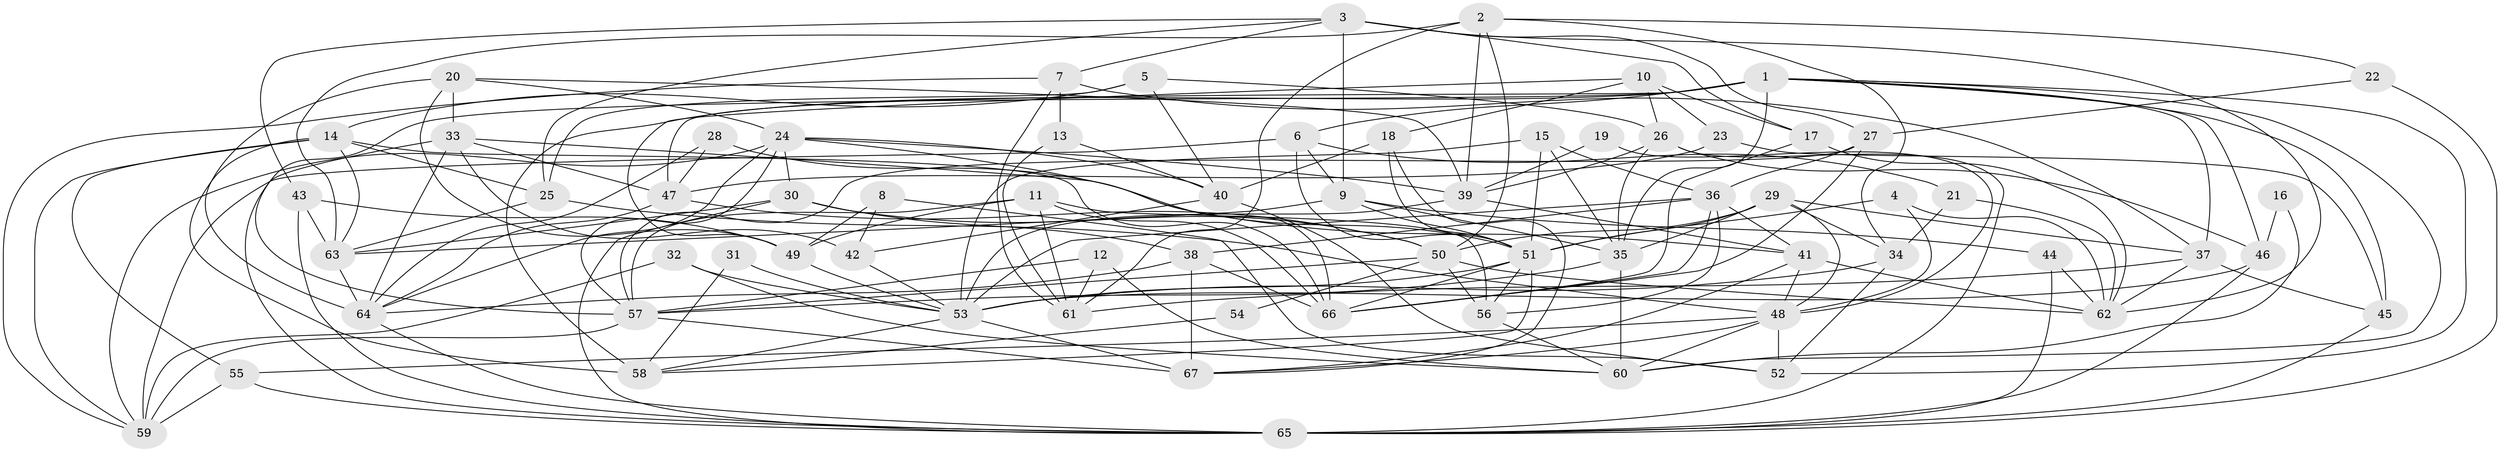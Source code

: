 // original degree distribution, {4: 0.23134328358208955, 5: 0.21641791044776118, 6: 0.08208955223880597, 3: 0.2835820895522388, 2: 0.13432835820895522, 7: 0.03731343283582089, 8: 0.014925373134328358}
// Generated by graph-tools (version 1.1) at 2025/26/03/09/25 03:26:18]
// undirected, 67 vertices, 185 edges
graph export_dot {
graph [start="1"]
  node [color=gray90,style=filled];
  1;
  2;
  3;
  4;
  5;
  6;
  7;
  8;
  9;
  10;
  11;
  12;
  13;
  14;
  15;
  16;
  17;
  18;
  19;
  20;
  21;
  22;
  23;
  24;
  25;
  26;
  27;
  28;
  29;
  30;
  31;
  32;
  33;
  34;
  35;
  36;
  37;
  38;
  39;
  40;
  41;
  42;
  43;
  44;
  45;
  46;
  47;
  48;
  49;
  50;
  51;
  52;
  53;
  54;
  55;
  56;
  57;
  58;
  59;
  60;
  61;
  62;
  63;
  64;
  65;
  66;
  67;
  1 -- 6 [weight=1.0];
  1 -- 35 [weight=1.0];
  1 -- 37 [weight=1.0];
  1 -- 45 [weight=1.0];
  1 -- 46 [weight=1.0];
  1 -- 47 [weight=1.0];
  1 -- 52 [weight=1.0];
  1 -- 57 [weight=2.0];
  1 -- 58 [weight=3.0];
  1 -- 60 [weight=1.0];
  2 -- 22 [weight=1.0];
  2 -- 34 [weight=1.0];
  2 -- 39 [weight=1.0];
  2 -- 50 [weight=1.0];
  2 -- 61 [weight=1.0];
  2 -- 63 [weight=1.0];
  3 -- 7 [weight=1.0];
  3 -- 9 [weight=1.0];
  3 -- 17 [weight=1.0];
  3 -- 25 [weight=1.0];
  3 -- 27 [weight=1.0];
  3 -- 43 [weight=1.0];
  3 -- 62 [weight=1.0];
  4 -- 48 [weight=1.0];
  4 -- 51 [weight=1.0];
  4 -- 62 [weight=1.0];
  5 -- 14 [weight=1.0];
  5 -- 25 [weight=1.0];
  5 -- 26 [weight=1.0];
  5 -- 40 [weight=1.0];
  6 -- 9 [weight=1.0];
  6 -- 21 [weight=1.0];
  6 -- 51 [weight=1.0];
  6 -- 59 [weight=1.0];
  7 -- 13 [weight=1.0];
  7 -- 37 [weight=1.0];
  7 -- 59 [weight=1.0];
  7 -- 61 [weight=1.0];
  8 -- 42 [weight=1.0];
  8 -- 49 [weight=1.0];
  8 -- 52 [weight=1.0];
  9 -- 35 [weight=2.0];
  9 -- 44 [weight=2.0];
  9 -- 51 [weight=1.0];
  9 -- 63 [weight=1.0];
  10 -- 17 [weight=2.0];
  10 -- 18 [weight=1.0];
  10 -- 23 [weight=1.0];
  10 -- 26 [weight=1.0];
  10 -- 49 [weight=1.0];
  11 -- 49 [weight=1.0];
  11 -- 56 [weight=1.0];
  11 -- 57 [weight=1.0];
  11 -- 61 [weight=1.0];
  11 -- 66 [weight=1.0];
  12 -- 57 [weight=1.0];
  12 -- 60 [weight=1.0];
  12 -- 61 [weight=1.0];
  13 -- 40 [weight=1.0];
  13 -- 61 [weight=1.0];
  14 -- 25 [weight=1.0];
  14 -- 55 [weight=1.0];
  14 -- 58 [weight=1.0];
  14 -- 59 [weight=1.0];
  14 -- 63 [weight=1.0];
  14 -- 66 [weight=1.0];
  15 -- 35 [weight=1.0];
  15 -- 36 [weight=1.0];
  15 -- 51 [weight=1.0];
  15 -- 53 [weight=1.0];
  16 -- 46 [weight=1.0];
  16 -- 60 [weight=1.0];
  17 -- 62 [weight=1.0];
  17 -- 66 [weight=2.0];
  18 -- 40 [weight=1.0];
  18 -- 51 [weight=1.0];
  18 -- 67 [weight=1.0];
  19 -- 39 [weight=1.0];
  19 -- 48 [weight=1.0];
  20 -- 24 [weight=1.0];
  20 -- 33 [weight=1.0];
  20 -- 39 [weight=1.0];
  20 -- 49 [weight=1.0];
  20 -- 64 [weight=1.0];
  21 -- 34 [weight=1.0];
  21 -- 62 [weight=1.0];
  22 -- 27 [weight=1.0];
  22 -- 65 [weight=1.0];
  23 -- 45 [weight=1.0];
  23 -- 47 [weight=1.0];
  24 -- 30 [weight=1.0];
  24 -- 39 [weight=1.0];
  24 -- 40 [weight=1.0];
  24 -- 57 [weight=1.0];
  24 -- 59 [weight=1.0];
  24 -- 64 [weight=1.0];
  24 -- 66 [weight=1.0];
  25 -- 48 [weight=1.0];
  25 -- 63 [weight=1.0];
  26 -- 35 [weight=1.0];
  26 -- 39 [weight=1.0];
  26 -- 46 [weight=1.0];
  26 -- 65 [weight=1.0];
  27 -- 36 [weight=1.0];
  27 -- 57 [weight=1.0];
  27 -- 66 [weight=1.0];
  28 -- 47 [weight=1.0];
  28 -- 51 [weight=1.0];
  28 -- 64 [weight=1.0];
  29 -- 34 [weight=1.0];
  29 -- 35 [weight=1.0];
  29 -- 37 [weight=1.0];
  29 -- 48 [weight=1.0];
  29 -- 50 [weight=1.0];
  29 -- 51 [weight=1.0];
  30 -- 38 [weight=1.0];
  30 -- 50 [weight=1.0];
  30 -- 63 [weight=1.0];
  30 -- 65 [weight=1.0];
  31 -- 53 [weight=1.0];
  31 -- 58 [weight=1.0];
  32 -- 53 [weight=1.0];
  32 -- 59 [weight=1.0];
  32 -- 60 [weight=1.0];
  33 -- 41 [weight=1.0];
  33 -- 42 [weight=1.0];
  33 -- 47 [weight=1.0];
  33 -- 64 [weight=1.0];
  33 -- 65 [weight=1.0];
  34 -- 52 [weight=1.0];
  34 -- 53 [weight=1.0];
  35 -- 57 [weight=1.0];
  35 -- 60 [weight=1.0];
  36 -- 38 [weight=1.0];
  36 -- 41 [weight=1.0];
  36 -- 53 [weight=1.0];
  36 -- 56 [weight=1.0];
  36 -- 66 [weight=1.0];
  37 -- 45 [weight=1.0];
  37 -- 61 [weight=1.0];
  37 -- 62 [weight=1.0];
  38 -- 64 [weight=1.0];
  38 -- 66 [weight=1.0];
  38 -- 67 [weight=1.0];
  39 -- 41 [weight=1.0];
  39 -- 53 [weight=1.0];
  40 -- 42 [weight=1.0];
  40 -- 52 [weight=1.0];
  41 -- 48 [weight=1.0];
  41 -- 62 [weight=1.0];
  41 -- 67 [weight=1.0];
  42 -- 53 [weight=1.0];
  43 -- 49 [weight=1.0];
  43 -- 63 [weight=1.0];
  43 -- 65 [weight=1.0];
  44 -- 62 [weight=1.0];
  44 -- 65 [weight=1.0];
  45 -- 65 [weight=1.0];
  46 -- 53 [weight=1.0];
  46 -- 65 [weight=1.0];
  47 -- 50 [weight=1.0];
  47 -- 64 [weight=2.0];
  48 -- 52 [weight=1.0];
  48 -- 55 [weight=1.0];
  48 -- 60 [weight=1.0];
  48 -- 67 [weight=1.0];
  49 -- 53 [weight=1.0];
  50 -- 54 [weight=4.0];
  50 -- 56 [weight=1.0];
  50 -- 57 [weight=1.0];
  50 -- 62 [weight=1.0];
  51 -- 53 [weight=1.0];
  51 -- 56 [weight=1.0];
  51 -- 58 [weight=1.0];
  51 -- 66 [weight=1.0];
  53 -- 58 [weight=1.0];
  53 -- 67 [weight=2.0];
  54 -- 58 [weight=1.0];
  55 -- 59 [weight=2.0];
  55 -- 65 [weight=1.0];
  56 -- 60 [weight=1.0];
  57 -- 59 [weight=1.0];
  57 -- 67 [weight=1.0];
  63 -- 64 [weight=1.0];
  64 -- 65 [weight=1.0];
}
